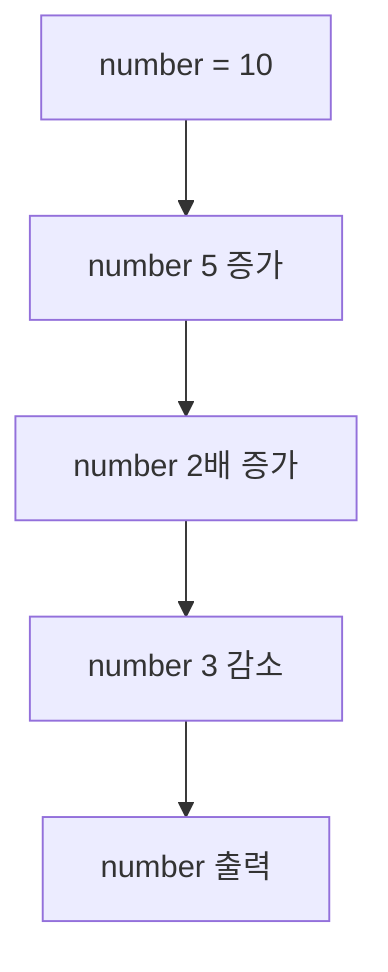 graph TD
    a[number = 10]
    a --> b[number 5 증가]
    b --> c[number 2배 증가]
    c --> d[number 3 감소]
    d --> e[number 출력]